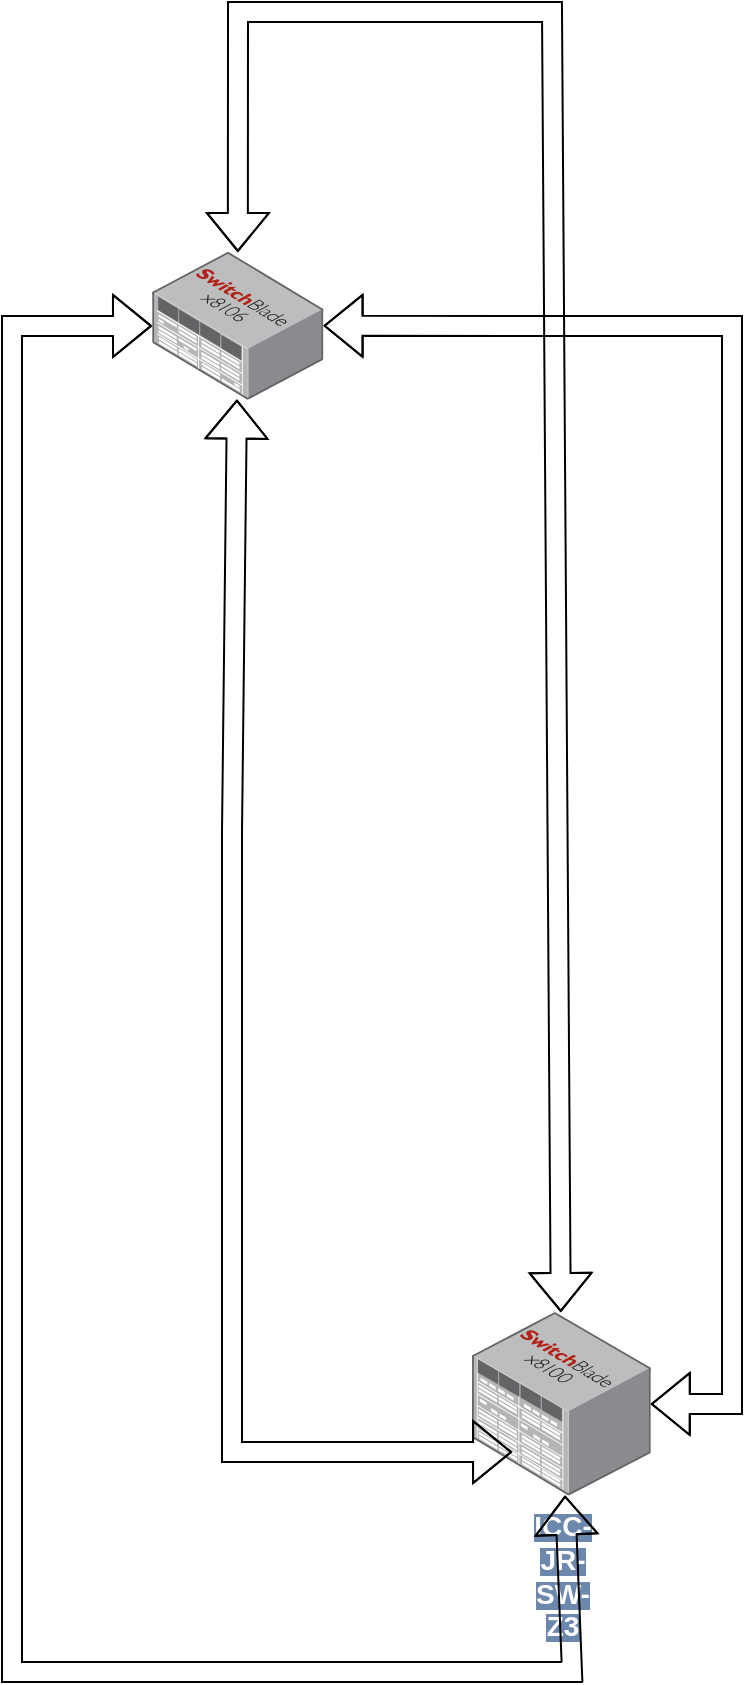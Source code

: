 <mxfile version="24.4.13" type="github">
  <diagram name="Page-1" id="xPtnIfwixtDCUWy_5tHx">
    <mxGraphModel dx="2450" dy="669" grid="1" gridSize="10" guides="1" tooltips="1" connect="1" arrows="1" fold="1" page="1" pageScale="1" pageWidth="850" pageHeight="1100" math="0" shadow="0">
      <root>
        <mxCell id="0" />
        <mxCell id="1" parent="0" />
        <mxCell id="xaR9fU1YUGjWxFH7QcP2-1" value="&lt;span style=&quot;color: rgb(255, 255, 255); font-family: Verdana, Arial, Helvetica, sans-serif; text-align: start; text-wrap: wrap; background-color: rgb(109, 136, 173);&quot;&gt;&lt;b&gt;&lt;font style=&quot;font-size: 14px;&quot;&gt;ICC-JR-SW-Z3&lt;/font&gt;&lt;/b&gt;&lt;/span&gt;" style="image;points=[];aspect=fixed;html=1;align=center;shadow=0;dashed=0;image=img/lib/allied_telesis/switch/Modular_Switch_SBx8112.svg;" vertex="1" parent="1">
          <mxGeometry y="740" width="89.4" height="91.8" as="geometry" />
        </mxCell>
        <mxCell id="xaR9fU1YUGjWxFH7QcP2-2" value="" style="image;points=[];aspect=fixed;html=1;align=center;shadow=0;dashed=0;image=img/lib/allied_telesis/switch/Modular_Switch_SBx8106.svg;" vertex="1" parent="1">
          <mxGeometry x="-160" y="210" width="85.8" height="73.8" as="geometry" />
        </mxCell>
        <mxCell id="xaR9fU1YUGjWxFH7QcP2-20" value="" style="shape=flexArrow;endArrow=classic;startArrow=classic;html=1;rounded=0;" edge="1" parent="1" source="xaR9fU1YUGjWxFH7QcP2-2" target="xaR9fU1YUGjWxFH7QcP2-1">
          <mxGeometry width="100" height="100" relative="1" as="geometry">
            <mxPoint x="10" y="470" as="sourcePoint" />
            <mxPoint x="110" y="710" as="targetPoint" />
            <Array as="points">
              <mxPoint x="-230" y="247" />
              <mxPoint x="-230" y="920" />
              <mxPoint x="50" y="920" />
            </Array>
          </mxGeometry>
        </mxCell>
        <mxCell id="xaR9fU1YUGjWxFH7QcP2-21" value="" style="shape=flexArrow;endArrow=classic;startArrow=classic;html=1;rounded=0;entryX=0.224;entryY=0.763;entryDx=0;entryDy=0;entryPerimeter=0;" edge="1" parent="1" source="xaR9fU1YUGjWxFH7QcP2-2" target="xaR9fU1YUGjWxFH7QcP2-1">
          <mxGeometry width="100" height="100" relative="1" as="geometry">
            <mxPoint x="-150" y="480" as="sourcePoint" />
            <mxPoint x="-15" y="786" as="targetPoint" />
            <Array as="points">
              <mxPoint x="-120" y="500" />
              <mxPoint x="-120" y="810" />
            </Array>
          </mxGeometry>
        </mxCell>
        <mxCell id="xaR9fU1YUGjWxFH7QcP2-22" value="" style="shape=flexArrow;endArrow=classic;startArrow=classic;html=1;rounded=0;" edge="1" parent="1" source="xaR9fU1YUGjWxFH7QcP2-2" target="xaR9fU1YUGjWxFH7QcP2-1">
          <mxGeometry width="100" height="100" relative="1" as="geometry">
            <mxPoint x="40.0" y="190" as="sourcePoint" />
            <mxPoint x="177" y="646" as="targetPoint" />
            <Array as="points">
              <mxPoint x="130" y="247" />
              <mxPoint x="130" y="786" />
            </Array>
          </mxGeometry>
        </mxCell>
        <mxCell id="xaR9fU1YUGjWxFH7QcP2-23" value="" style="shape=flexArrow;endArrow=classic;startArrow=classic;html=1;rounded=0;" edge="1" parent="1" source="xaR9fU1YUGjWxFH7QcP2-1" target="xaR9fU1YUGjWxFH7QcP2-2">
          <mxGeometry width="100" height="100" relative="1" as="geometry">
            <mxPoint x="-20" y="580" as="sourcePoint" />
            <mxPoint x="-170" y="170" as="targetPoint" />
            <Array as="points">
              <mxPoint x="40" y="90" />
              <mxPoint x="-117" y="90" />
            </Array>
          </mxGeometry>
        </mxCell>
      </root>
    </mxGraphModel>
  </diagram>
</mxfile>
